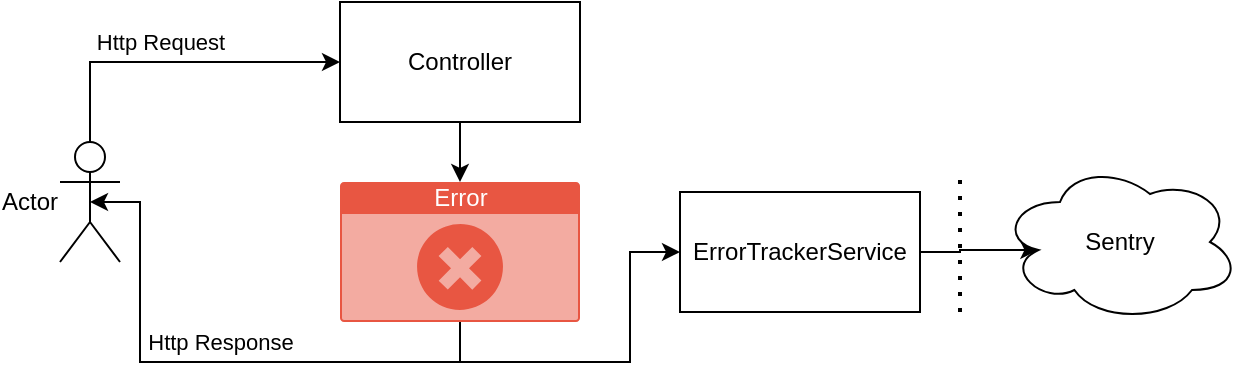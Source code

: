 <mxfile version="20.1.1" type="github">
  <diagram id="sb3Yp1ncp1tJnI8P2C-T" name="Page-1">
    <mxGraphModel dx="683" dy="402" grid="1" gridSize="10" guides="1" tooltips="1" connect="1" arrows="1" fold="1" page="1" pageScale="1" pageWidth="1169" pageHeight="827" math="0" shadow="0">
      <root>
        <mxCell id="0" />
        <mxCell id="1" parent="0" />
        <mxCell id="k87e8l5DP7jnn3Mxg5Vh-3" style="edgeStyle=orthogonalEdgeStyle;rounded=0;orthogonalLoop=1;jettySize=auto;html=1;exitX=0.5;exitY=0.5;exitDx=0;exitDy=0;exitPerimeter=0;entryX=0;entryY=0.5;entryDx=0;entryDy=0;" edge="1" parent="1" source="k87e8l5DP7jnn3Mxg5Vh-1" target="k87e8l5DP7jnn3Mxg5Vh-2">
          <mxGeometry relative="1" as="geometry">
            <Array as="points">
              <mxPoint x="105" y="160" />
            </Array>
          </mxGeometry>
        </mxCell>
        <mxCell id="k87e8l5DP7jnn3Mxg5Vh-4" value="Http Request" style="edgeLabel;html=1;align=center;verticalAlign=middle;resizable=0;points=[];" vertex="1" connectable="0" parent="k87e8l5DP7jnn3Mxg5Vh-3">
          <mxGeometry x="0.148" y="2" relative="1" as="geometry">
            <mxPoint x="-7" y="-8" as="offset" />
          </mxGeometry>
        </mxCell>
        <mxCell id="k87e8l5DP7jnn3Mxg5Vh-1" value="Actor" style="shape=umlActor;verticalLabelPosition=middle;verticalAlign=middle;html=1;outlineConnect=0;labelPosition=left;align=right;" vertex="1" parent="1">
          <mxGeometry x="90" y="200" width="30" height="60" as="geometry" />
        </mxCell>
        <mxCell id="k87e8l5DP7jnn3Mxg5Vh-8" style="edgeStyle=orthogonalEdgeStyle;rounded=0;orthogonalLoop=1;jettySize=auto;html=1;exitX=0.5;exitY=1;exitDx=0;exitDy=0;" edge="1" parent="1" source="k87e8l5DP7jnn3Mxg5Vh-2" target="k87e8l5DP7jnn3Mxg5Vh-5">
          <mxGeometry relative="1" as="geometry" />
        </mxCell>
        <mxCell id="k87e8l5DP7jnn3Mxg5Vh-2" value="Controller" style="rounded=0;whiteSpace=wrap;html=1;" vertex="1" parent="1">
          <mxGeometry x="230" y="130" width="120" height="60" as="geometry" />
        </mxCell>
        <mxCell id="k87e8l5DP7jnn3Mxg5Vh-11" style="edgeStyle=orthogonalEdgeStyle;rounded=0;orthogonalLoop=1;jettySize=auto;html=1;exitX=0.5;exitY=1;exitDx=0;exitDy=0;exitPerimeter=0;entryX=0.5;entryY=0.5;entryDx=0;entryDy=0;entryPerimeter=0;" edge="1" parent="1" source="k87e8l5DP7jnn3Mxg5Vh-5" target="k87e8l5DP7jnn3Mxg5Vh-1">
          <mxGeometry relative="1" as="geometry">
            <Array as="points">
              <mxPoint x="290" y="310" />
              <mxPoint x="130" y="310" />
              <mxPoint x="130" y="230" />
            </Array>
          </mxGeometry>
        </mxCell>
        <mxCell id="k87e8l5DP7jnn3Mxg5Vh-14" value="Http Response" style="edgeLabel;html=1;align=center;verticalAlign=middle;resizable=0;points=[];" vertex="1" connectable="0" parent="k87e8l5DP7jnn3Mxg5Vh-11">
          <mxGeometry x="0.328" relative="1" as="geometry">
            <mxPoint x="40" y="-1" as="offset" />
          </mxGeometry>
        </mxCell>
        <mxCell id="k87e8l5DP7jnn3Mxg5Vh-18" style="edgeStyle=orthogonalEdgeStyle;rounded=0;orthogonalLoop=1;jettySize=auto;html=1;exitX=0.5;exitY=1;exitDx=0;exitDy=0;exitPerimeter=0;entryX=0;entryY=0.5;entryDx=0;entryDy=0;" edge="1" parent="1" source="k87e8l5DP7jnn3Mxg5Vh-5" target="k87e8l5DP7jnn3Mxg5Vh-16">
          <mxGeometry relative="1" as="geometry" />
        </mxCell>
        <mxCell id="k87e8l5DP7jnn3Mxg5Vh-5" value="Error" style="html=1;strokeColor=none;fillColor=#E85642;labelPosition=center;verticalLabelPosition=middle;verticalAlign=top;align=center;fontSize=12;outlineConnect=0;spacingTop=-6;fontColor=#FFFFFF;sketch=0;shape=mxgraph.sitemap.error;" vertex="1" parent="1">
          <mxGeometry x="230" y="220" width="120" height="70" as="geometry" />
        </mxCell>
        <mxCell id="k87e8l5DP7jnn3Mxg5Vh-20" style="edgeStyle=orthogonalEdgeStyle;rounded=0;orthogonalLoop=1;jettySize=auto;html=1;exitX=1;exitY=0.5;exitDx=0;exitDy=0;entryX=0.16;entryY=0.55;entryDx=0;entryDy=0;entryPerimeter=0;" edge="1" parent="1" source="k87e8l5DP7jnn3Mxg5Vh-16" target="k87e8l5DP7jnn3Mxg5Vh-19">
          <mxGeometry relative="1" as="geometry" />
        </mxCell>
        <mxCell id="k87e8l5DP7jnn3Mxg5Vh-16" value="&lt;div&gt;ErrorTrackerService&lt;/div&gt;" style="rounded=0;whiteSpace=wrap;html=1;fillColor=#FFFFFF;" vertex="1" parent="1">
          <mxGeometry x="400" y="225" width="120" height="60" as="geometry" />
        </mxCell>
        <mxCell id="k87e8l5DP7jnn3Mxg5Vh-19" value="&lt;div&gt;Sentry&lt;/div&gt;" style="ellipse;shape=cloud;whiteSpace=wrap;html=1;fillColor=#FFFFFF;" vertex="1" parent="1">
          <mxGeometry x="560" y="210" width="120" height="80" as="geometry" />
        </mxCell>
        <mxCell id="k87e8l5DP7jnn3Mxg5Vh-24" value="" style="endArrow=none;dashed=1;html=1;dashPattern=1 3;strokeWidth=2;rounded=0;" edge="1" parent="1">
          <mxGeometry width="50" height="50" relative="1" as="geometry">
            <mxPoint x="540" y="285" as="sourcePoint" />
            <mxPoint x="540" y="215" as="targetPoint" />
          </mxGeometry>
        </mxCell>
      </root>
    </mxGraphModel>
  </diagram>
</mxfile>
